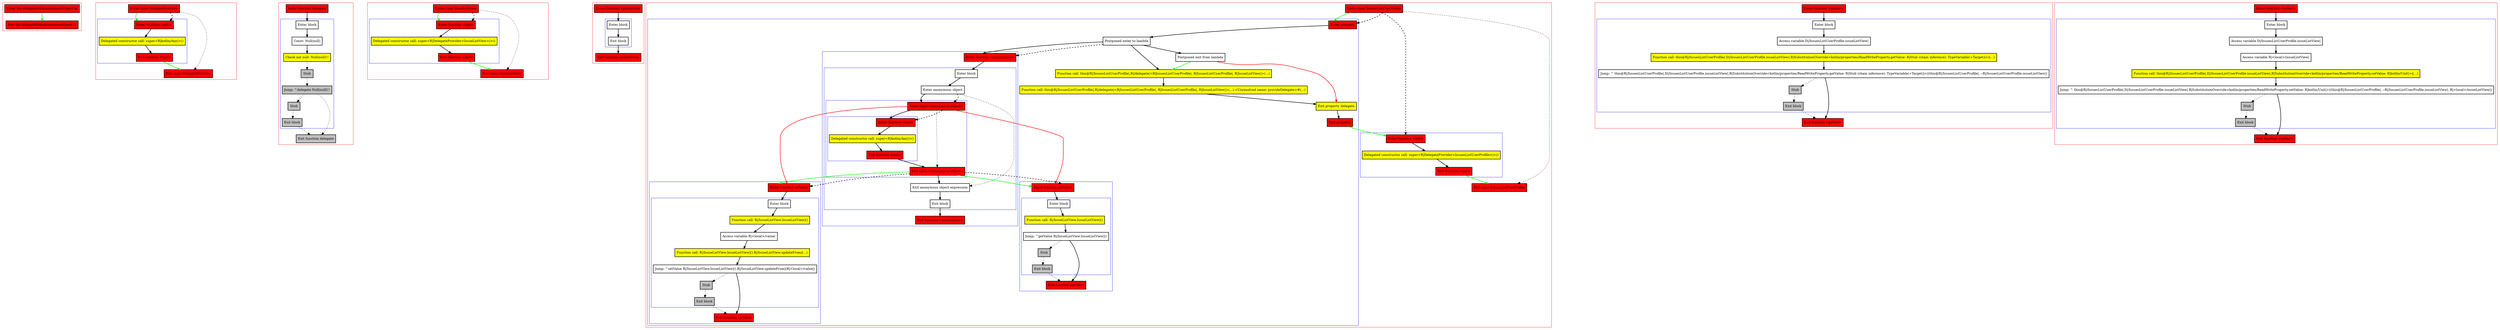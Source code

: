 digraph delegateWithAnonymousObject_kt {
    graph [nodesep=3]
    node [shape=box penwidth=2]
    edge [penwidth=2]

    subgraph cluster_0 {
        color=red
        0 [label="Enter file delegateWithAnonymousObject.kt" style="filled" fillcolor=red];
        1 [label="Exit file delegateWithAnonymousObject.kt" style="filled" fillcolor=red];
    }
    0 -> {1} [color=green];

    subgraph cluster_1 {
        color=red
        2 [label="Enter class DelegateProvider" style="filled" fillcolor=red];
        subgraph cluster_2 {
            color=blue
            3 [label="Enter function <init>" style="filled" fillcolor=red];
            4 [label="Delegated constructor call: super<R|kotlin/Any|>()" style="filled" fillcolor=yellow];
            5 [label="Exit function <init>" style="filled" fillcolor=red];
        }
        6 [label="Exit class DelegateProvider" style="filled" fillcolor=red];
    }
    2 -> {3} [color=green];
    2 -> {6} [style=dotted];
    2 -> {3} [style=dashed];
    3 -> {4};
    4 -> {5};
    5 -> {6} [color=green];

    subgraph cluster_3 {
        color=red
        7 [label="Enter function delegate" style="filled" fillcolor=red];
        subgraph cluster_4 {
            color=blue
            8 [label="Enter block"];
            9 [label="Const: Null(null)"];
            10 [label="Check not null: Null(null)!!" style="filled" fillcolor=yellow];
            11 [label="Stub" style="filled" fillcolor=gray];
            12 [label="Jump: ^delegate Null(null)!!" style="filled" fillcolor=gray];
            13 [label="Stub" style="filled" fillcolor=gray];
            14 [label="Exit block" style="filled" fillcolor=gray];
        }
        15 [label="Exit function delegate" style="filled" fillcolor=gray];
    }
    7 -> {8};
    8 -> {9};
    9 -> {10};
    10 -> {11} [style=dotted];
    11 -> {12} [style=dotted];
    12 -> {13 15} [style=dotted];
    13 -> {14} [style=dotted];
    14 -> {15} [style=dotted];

    subgraph cluster_5 {
        color=red
        16 [label="Enter class IssueListView" style="filled" fillcolor=red];
        subgraph cluster_6 {
            color=blue
            17 [label="Enter function <init>" style="filled" fillcolor=red];
            18 [label="Delegated constructor call: super<R|DelegateProvider<IssueListView>|>()" style="filled" fillcolor=yellow];
            19 [label="Exit function <init>" style="filled" fillcolor=red];
        }
        20 [label="Exit class IssueListView" style="filled" fillcolor=red];
    }
    16 -> {17} [color=green];
    16 -> {20} [style=dotted];
    16 -> {17} [style=dashed];
    17 -> {18};
    18 -> {19};
    19 -> {20} [color=green];

    subgraph cluster_7 {
        color=red
        21 [label="Enter function updateFrom" style="filled" fillcolor=red];
        subgraph cluster_8 {
            color=blue
            22 [label="Enter block"];
            23 [label="Exit block"];
        }
        24 [label="Exit function updateFrom" style="filled" fillcolor=red];
    }
    21 -> {22};
    22 -> {23};
    23 -> {24};

    subgraph cluster_9 {
        color=red
        25 [label="Enter class IssuesListUserProfile" style="filled" fillcolor=red];
        subgraph cluster_10 {
            color=blue
            26 [label="Enter property" style="filled" fillcolor=red];
            27 [label="Postponed enter to lambda"];
            subgraph cluster_11 {
                color=blue
                28 [label="Enter function <anonymous>" style="filled" fillcolor=red];
                subgraph cluster_12 {
                    color=blue
                    29 [label="Enter block"];
                    30 [label="Enter anonymous object"];
                    subgraph cluster_13 {
                        color=blue
                        31 [label="Enter class <anonymous object>" style="filled" fillcolor=red];
                        subgraph cluster_14 {
                            color=blue
                            32 [label="Enter function <init>" style="filled" fillcolor=red];
                            33 [label="Delegated constructor call: super<R|kotlin/Any|>()" style="filled" fillcolor=yellow];
                            34 [label="Exit function <init>" style="filled" fillcolor=red];
                        }
                        35 [label="Exit class <anonymous object>" style="filled" fillcolor=red];
                    }
                    36 [label="Exit anonymous object expression"];
                    37 [label="Exit block"];
                }
                38 [label="Exit function <anonymous>" style="filled" fillcolor=red];
            }
            subgraph cluster_15 {
                color=blue
                39 [label="Enter function setValue" style="filled" fillcolor=red];
                subgraph cluster_16 {
                    color=blue
                    40 [label="Enter block"];
                    41 [label="Function call: R|/IssueListView.IssueListView|()" style="filled" fillcolor=yellow];
                    42 [label="Access variable R|<local>/value|"];
                    43 [label="Function call: R|/IssueListView.IssueListView|().R|/IssueListView.updateFrom|(...)" style="filled" fillcolor=yellow];
                    44 [label="Jump: ^setValue R|/IssueListView.IssueListView|().R|/IssueListView.updateFrom|(R|<local>/value|)"];
                    45 [label="Stub" style="filled" fillcolor=gray];
                    46 [label="Exit block" style="filled" fillcolor=gray];
                }
                47 [label="Exit function setValue" style="filled" fillcolor=red];
            }
            subgraph cluster_17 {
                color=blue
                48 [label="Enter function getValue" style="filled" fillcolor=red];
                subgraph cluster_18 {
                    color=blue
                    49 [label="Enter block"];
                    50 [label="Function call: R|/IssueListView.IssueListView|()" style="filled" fillcolor=yellow];
                    51 [label="Jump: ^getValue R|/IssueListView.IssueListView|()"];
                    52 [label="Stub" style="filled" fillcolor=gray];
                    53 [label="Exit block" style="filled" fillcolor=gray];
                }
                54 [label="Exit function getValue" style="filled" fillcolor=red];
            }
            55 [label="Postponed exit from lambda"];
            56 [label="Function call: this@R|/IssuesListUserProfile|.R|/delegate|<R|IssuesListUserProfile|, R|IssuesListUserProfile|, R|IssueListView|>(...)" style="filled" fillcolor=yellow];
            57 [label="Function call: this@R|/IssuesListUserProfile|.R|/delegate|<R|IssuesListUserProfile|, R|IssuesListUserProfile|, R|IssueListView|>(...).<Unresolved name: provideDelegate>#(...)" style="filled" fillcolor=yellow];
            58 [label="Exit property delegate" style="filled" fillcolor=yellow];
            59 [label="Exit property" style="filled" fillcolor=red];
        }
        subgraph cluster_19 {
            color=blue
            60 [label="Enter function <init>" style="filled" fillcolor=red];
            61 [label="Delegated constructor call: super<R|DelegateProvider<IssuesListUserProfile>|>()" style="filled" fillcolor=yellow];
            62 [label="Exit function <init>" style="filled" fillcolor=red];
        }
        63 [label="Exit class IssuesListUserProfile" style="filled" fillcolor=red];
    }
    25 -> {26} [color=green];
    25 -> {63} [style=dotted];
    25 -> {26 60} [style=dashed];
    26 -> {27};
    27 -> {28 55 56};
    27 -> {28} [style=dashed];
    28 -> {29};
    29 -> {30};
    30 -> {31};
    30 -> {36} [style=dotted];
    30 -> {31} [style=dashed];
    31 -> {32};
    31 -> {39 48} [color=red];
    31 -> {35} [style=dotted];
    31 -> {32} [style=dashed];
    32 -> {33};
    33 -> {34};
    34 -> {35};
    35 -> {36};
    35 -> {39 48} [color=green];
    35 -> {39 48} [style=dashed];
    36 -> {37};
    37 -> {38};
    39 -> {40};
    40 -> {41};
    41 -> {42};
    42 -> {43};
    43 -> {44};
    44 -> {47};
    44 -> {45} [style=dotted];
    45 -> {46} [style=dotted];
    46 -> {47} [style=dotted];
    48 -> {49};
    49 -> {50};
    50 -> {51};
    51 -> {54};
    51 -> {52} [style=dotted];
    52 -> {53} [style=dotted];
    53 -> {54} [style=dotted];
    55 -> {56} [color=green];
    55 -> {58} [color=red];
    56 -> {57};
    57 -> {58};
    58 -> {59};
    59 -> {60} [color=green];
    60 -> {61};
    61 -> {62};
    62 -> {63} [color=green];

    subgraph cluster_20 {
        color=red
        64 [label="Enter function <getter>" style="filled" fillcolor=red];
        subgraph cluster_21 {
            color=blue
            65 [label="Enter block"];
            66 [label="Access variable D|/IssuesListUserProfile.issueListView|"];
            67 [label="Function call: this@R|/IssuesListUserProfile|.D|/IssuesListUserProfile.issueListView|.R|SubstitutionOverride<kotlin/properties/ReadWriteProperty.getValue: R|Stub (chain inference): TypeVariable(+Target)|>|(...)" style="filled" fillcolor=yellow];
            68 [label="Jump: ^ this@R|/IssuesListUserProfile|.D|/IssuesListUserProfile.issueListView|.R|SubstitutionOverride<kotlin/properties/ReadWriteProperty.getValue: R|Stub (chain inference): TypeVariable(+Target)|>|(this@R|/IssuesListUserProfile|, ::R|/IssuesListUserProfile.issueListView|)"];
            69 [label="Stub" style="filled" fillcolor=gray];
            70 [label="Exit block" style="filled" fillcolor=gray];
        }
        71 [label="Exit function <getter>" style="filled" fillcolor=red];
    }
    64 -> {65};
    65 -> {66};
    66 -> {67};
    67 -> {68};
    68 -> {71};
    68 -> {69} [style=dotted];
    69 -> {70} [style=dotted];
    70 -> {71} [style=dotted];

    subgraph cluster_22 {
        color=red
        72 [label="Enter function <setter>" style="filled" fillcolor=red];
        subgraph cluster_23 {
            color=blue
            73 [label="Enter block"];
            74 [label="Access variable D|/IssuesListUserProfile.issueListView|"];
            75 [label="Access variable R|<local>/issueListView|"];
            76 [label="Function call: this@R|/IssuesListUserProfile|.D|/IssuesListUserProfile.issueListView|.R|SubstitutionOverride<kotlin/properties/ReadWriteProperty.setValue: R|kotlin/Unit|>|(...)" style="filled" fillcolor=yellow];
            77 [label="Jump: ^ this@R|/IssuesListUserProfile|.D|/IssuesListUserProfile.issueListView|.R|SubstitutionOverride<kotlin/properties/ReadWriteProperty.setValue: R|kotlin/Unit|>|(this@R|/IssuesListUserProfile|, ::R|/IssuesListUserProfile.issueListView|, R|<local>/issueListView|)"];
            78 [label="Stub" style="filled" fillcolor=gray];
            79 [label="Exit block" style="filled" fillcolor=gray];
        }
        80 [label="Exit function <setter>" style="filled" fillcolor=red];
    }
    72 -> {73};
    73 -> {74};
    74 -> {75};
    75 -> {76};
    76 -> {77};
    77 -> {80};
    77 -> {78} [style=dotted];
    78 -> {79} [style=dotted];
    79 -> {80} [style=dotted];

}

